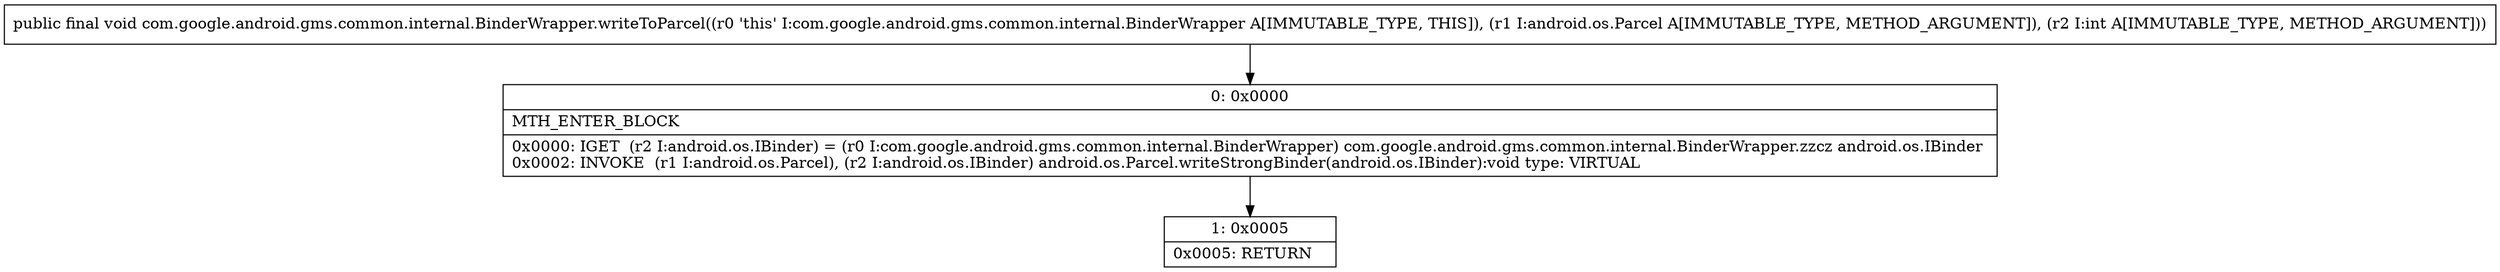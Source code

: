 digraph "CFG forcom.google.android.gms.common.internal.BinderWrapper.writeToParcel(Landroid\/os\/Parcel;I)V" {
Node_0 [shape=record,label="{0\:\ 0x0000|MTH_ENTER_BLOCK\l|0x0000: IGET  (r2 I:android.os.IBinder) = (r0 I:com.google.android.gms.common.internal.BinderWrapper) com.google.android.gms.common.internal.BinderWrapper.zzcz android.os.IBinder \l0x0002: INVOKE  (r1 I:android.os.Parcel), (r2 I:android.os.IBinder) android.os.Parcel.writeStrongBinder(android.os.IBinder):void type: VIRTUAL \l}"];
Node_1 [shape=record,label="{1\:\ 0x0005|0x0005: RETURN   \l}"];
MethodNode[shape=record,label="{public final void com.google.android.gms.common.internal.BinderWrapper.writeToParcel((r0 'this' I:com.google.android.gms.common.internal.BinderWrapper A[IMMUTABLE_TYPE, THIS]), (r1 I:android.os.Parcel A[IMMUTABLE_TYPE, METHOD_ARGUMENT]), (r2 I:int A[IMMUTABLE_TYPE, METHOD_ARGUMENT])) }"];
MethodNode -> Node_0;
Node_0 -> Node_1;
}

